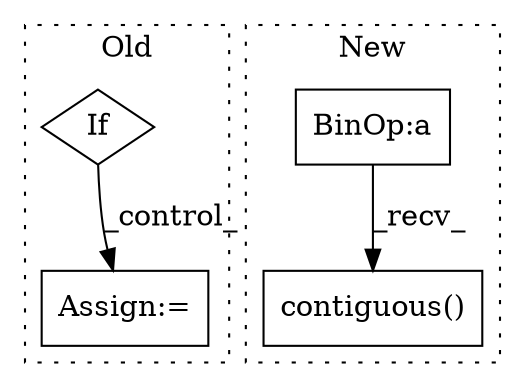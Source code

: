 digraph G {
subgraph cluster0 {
1 [label="If" a="96" s="633,651" l="3,14" shape="diamond"];
3 [label="Assign:=" a="68" s="671" l="3" shape="box"];
label = "Old";
style="dotted";
}
subgraph cluster1 {
2 [label="contiguous()" a="75" s="946" l="41" shape="box"];
4 [label="BinOp:a" a="82" s="900" l="3" shape="box"];
label = "New";
style="dotted";
}
1 -> 3 [label="_control_"];
4 -> 2 [label="_recv_"];
}